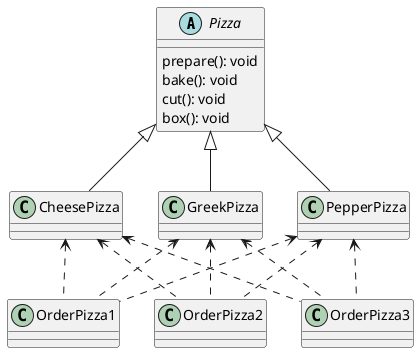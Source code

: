 @startuml

Pizza <|-- CheesePizza
Pizza <|-- GreekPizza
Pizza <|-- PepperPizza

CheesePizza <.. OrderPizza1
GreekPizza <.. OrderPizza1
PepperPizza <.. OrderPizza1

CheesePizza <.. OrderPizza2
GreekPizza <.. OrderPizza2
PepperPizza <.. OrderPizza2

CheesePizza <.. OrderPizza3
GreekPizza <.. OrderPizza3
PepperPizza <.. OrderPizza3

abstract class Pizza {
    {method} prepare(): void
    {method} bake(): void
    {method} cut(): void
    {method} box(): void
}

class CheesePizza {}

class GreekPizza {}

class PepperPizza {}
@enduml